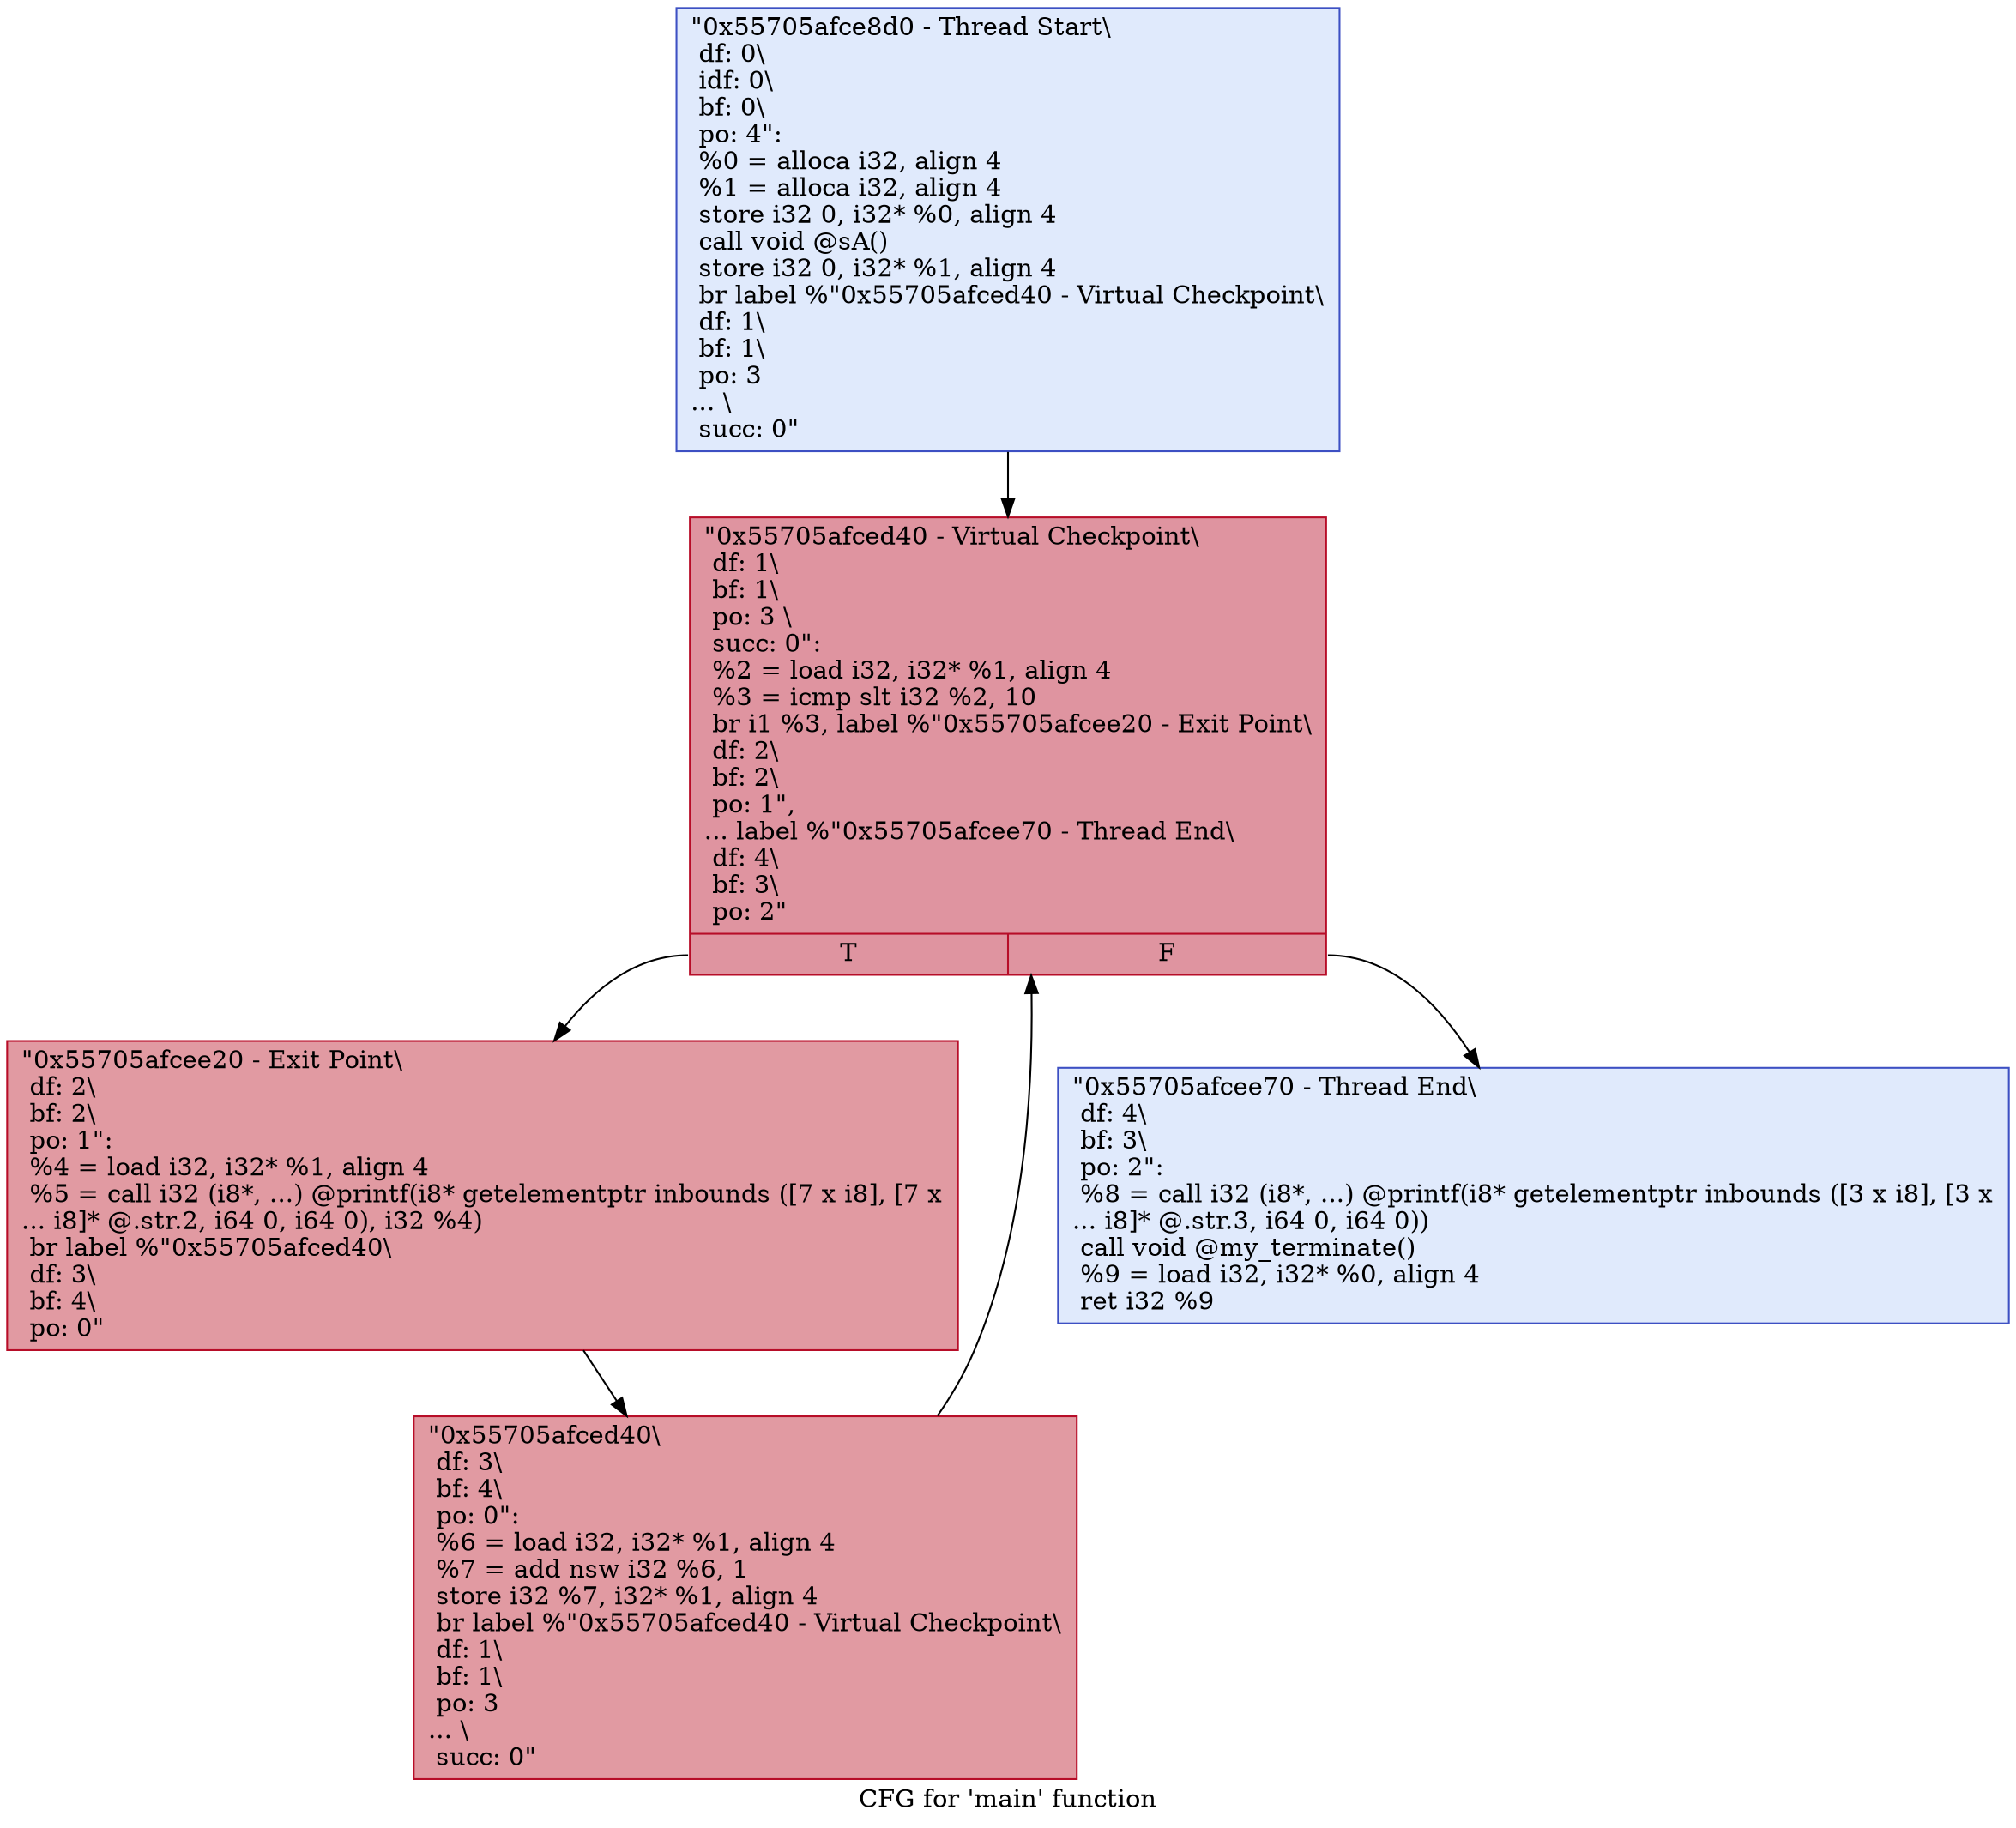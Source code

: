 digraph "CFG for 'main' function" {
	label="CFG for 'main' function";

	Node0x55705afce8d0 [shape=record,color="#3d50c3ff", style=filled, fillcolor="#b9d0f970",label="{\"0x55705afce8d0 - Thread Start\\\l df: 0\\\l idf: 0\\\l bf: 0\\\l po: 4\":\l  %0 = alloca i32, align 4\l  %1 = alloca i32, align 4\l  store i32 0, i32* %0, align 4\l  call void @sA()\l  store i32 0, i32* %1, align 4\l  br label %\"0x55705afced40 - Virtual Checkpoint\\\l df: 1\\\l bf: 1\\\l po: 3\l... \\\l succ: 0\"\l}"];
	Node0x55705afce8d0 -> Node0x55705afcec10;
	Node0x55705afcec10 [shape=record,color="#b70d28ff", style=filled, fillcolor="#b70d2870",label="{\"0x55705afced40 - Virtual Checkpoint\\\l df: 1\\\l bf: 1\\\l po: 3 \\\l succ: 0\": \l  %2 = load i32, i32* %1, align 4\l  %3 = icmp slt i32 %2, 10\l  br i1 %3, label %\"0x55705afcee20 - Exit Point\\\l df: 2\\\l bf: 2\\\l po: 1\",\l... label %\"0x55705afcee70 - Thread End\\\l df: 4\\\l bf: 3\\\l po: 2\"\l|{<s0>T|<s1>F}}"];
	Node0x55705afcec10:s0 -> Node0x55705afcee20;
	Node0x55705afcec10:s1 -> Node0x55705afcee70;
	Node0x55705afcee20 [shape=record,color="#b70d28ff", style=filled, fillcolor="#bb1b2c70",label="{\"0x55705afcee20 - Exit Point\\\l df: 2\\\l bf: 2\\\l po: 1\": \l  %4 = load i32, i32* %1, align 4\l  %5 = call i32 (i8*, ...) @printf(i8* getelementptr inbounds ([7 x i8], [7 x\l... i8]* @.str.2, i64 0, i64 0), i32 %4)\l  br label %\"0x55705afced40\\\l df: 3\\\l bf: 4\\\l po: 0\"\l}"];
	Node0x55705afcee20 -> Node0x55705afced40;
	Node0x55705afced40 [shape=record,color="#b70d28ff", style=filled, fillcolor="#bb1b2c70",label="{\"0x55705afced40\\\l df: 3\\\l bf: 4\\\l po: 0\":      \l  %6 = load i32, i32* %1, align 4\l  %7 = add nsw i32 %6, 1\l  store i32 %7, i32* %1, align 4\l  br label %\"0x55705afced40 - Virtual Checkpoint\\\l df: 1\\\l bf: 1\\\l po: 3\l... \\\l succ: 0\"\l}"];
	Node0x55705afced40 -> Node0x55705afcec10;
	Node0x55705afcee70 [shape=record,color="#3d50c3ff", style=filled, fillcolor="#b9d0f970",label="{\"0x55705afcee70 - Thread End\\\l df: 4\\\l bf: 3\\\l po: 2\": \l  %8 = call i32 (i8*, ...) @printf(i8* getelementptr inbounds ([3 x i8], [3 x\l... i8]* @.str.3, i64 0, i64 0))\l  call void @my_terminate()\l  %9 = load i32, i32* %0, align 4\l  ret i32 %9\l}"];
}
